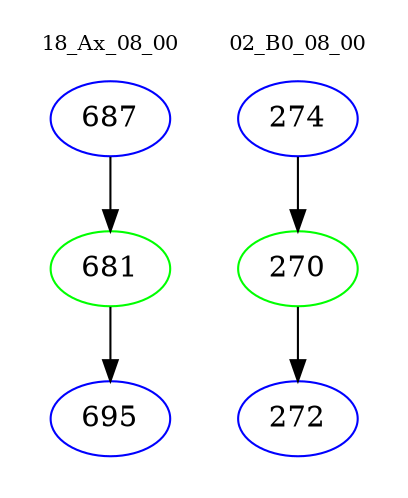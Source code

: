 digraph{
subgraph cluster_0 {
color = white
label = "18_Ax_08_00";
fontsize=10;
T0_687 [label="687", color="blue"]
T0_687 -> T0_681 [color="black"]
T0_681 [label="681", color="green"]
T0_681 -> T0_695 [color="black"]
T0_695 [label="695", color="blue"]
}
subgraph cluster_1 {
color = white
label = "02_B0_08_00";
fontsize=10;
T1_274 [label="274", color="blue"]
T1_274 -> T1_270 [color="black"]
T1_270 [label="270", color="green"]
T1_270 -> T1_272 [color="black"]
T1_272 [label="272", color="blue"]
}
}
